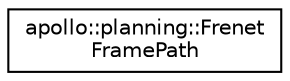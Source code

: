 digraph "Graphical Class Hierarchy"
{
  edge [fontname="Helvetica",fontsize="10",labelfontname="Helvetica",labelfontsize="10"];
  node [fontname="Helvetica",fontsize="10",shape=record];
  rankdir="LR";
  Node1 [label="apollo::planning::Frenet\lFramePath",height=0.2,width=0.4,color="black", fillcolor="white", style="filled",URL="$classapollo_1_1planning_1_1FrenetFramePath.html"];
}
